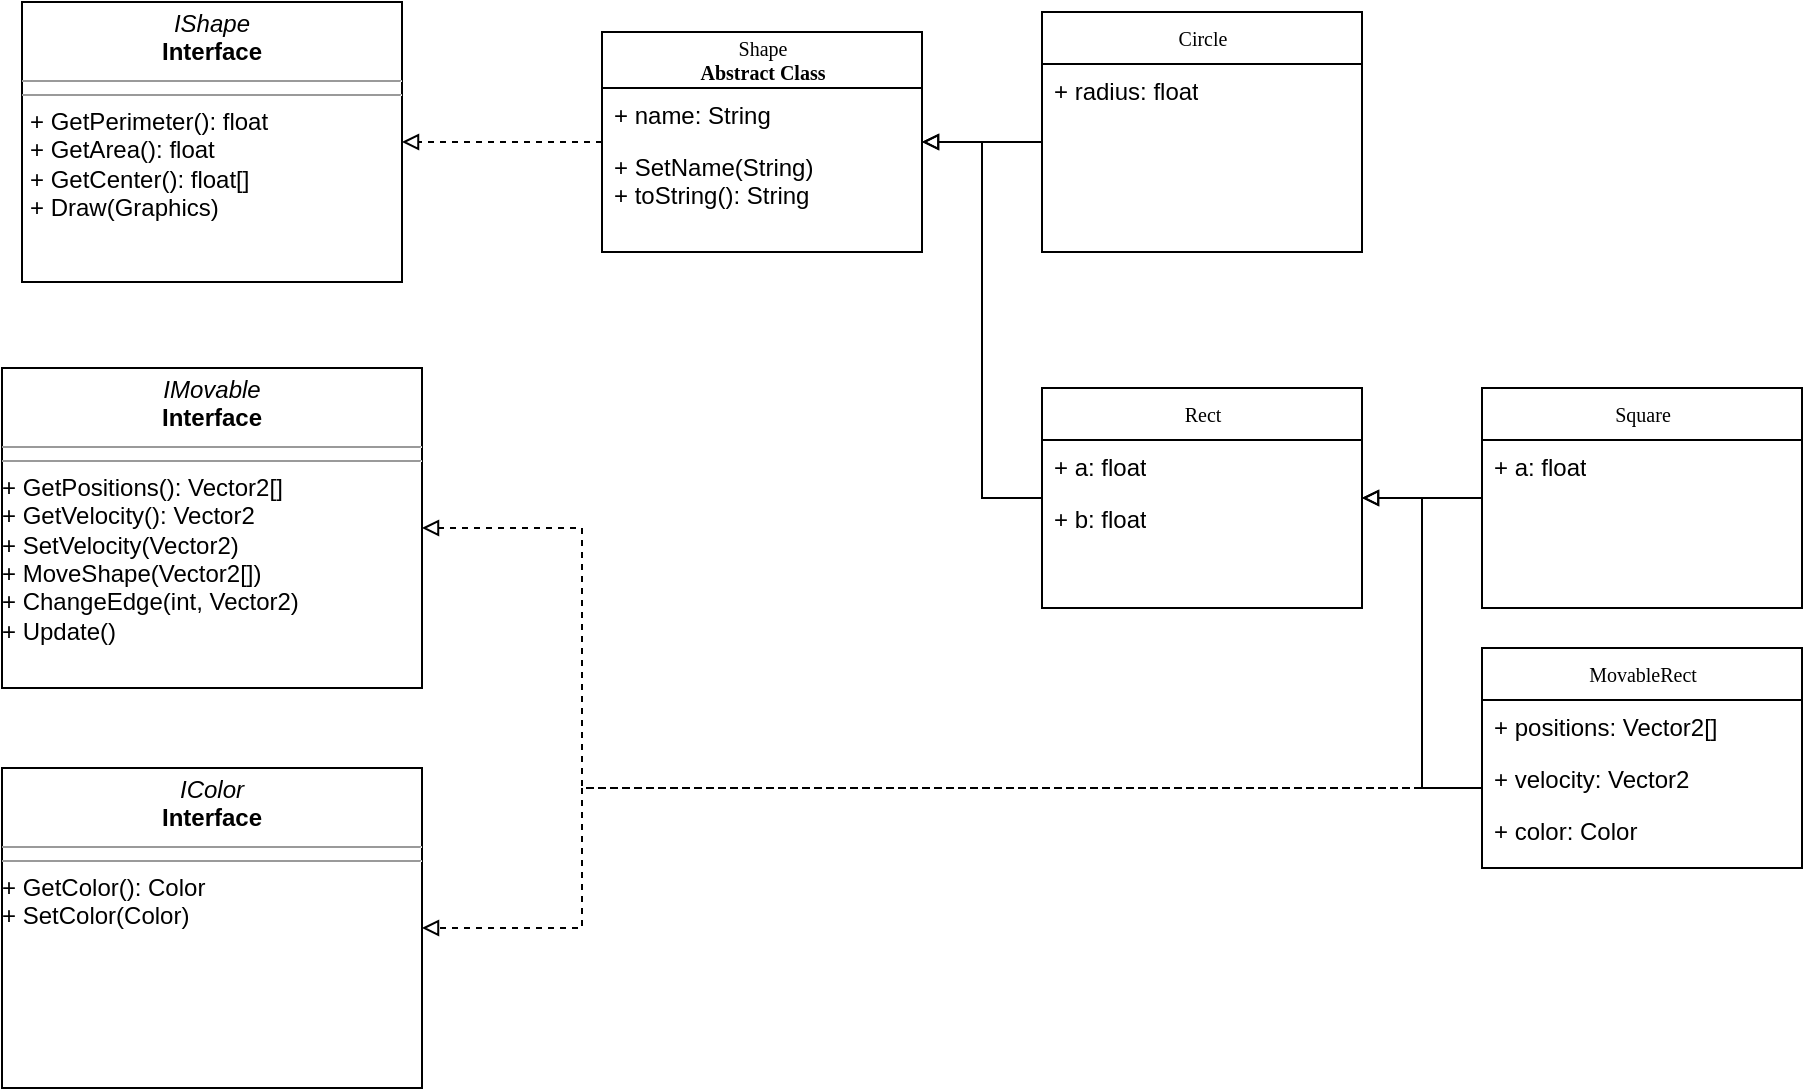 <mxfile version="13.7.3" type="github">
  <diagram name="Page-1" id="c4acf3e9-155e-7222-9cf6-157b1a14988f">
    <mxGraphModel dx="1038" dy="547" grid="1" gridSize="10" guides="1" tooltips="1" connect="1" arrows="1" fold="1" page="1" pageScale="1" pageWidth="850" pageHeight="1100" background="#ffffff" math="0" shadow="0">
      <root>
        <mxCell id="0" />
        <mxCell id="1" parent="0" />
        <mxCell id="5d2195bd80daf111-18" value="&lt;p style=&quot;margin: 0px ; margin-top: 4px ; text-align: center&quot;&gt;&lt;i&gt;IShape&lt;/i&gt;&lt;br&gt;&lt;b&gt;Interface&lt;/b&gt;&lt;/p&gt;&lt;hr size=&quot;1&quot;&gt;&lt;hr size=&quot;1&quot;&gt;&lt;p style=&quot;margin: 0px ; margin-left: 4px&quot;&gt;+ GetPerimeter(): float&lt;br&gt;+ GetArea(): float&lt;br&gt;&lt;/p&gt;&lt;p style=&quot;margin: 0px ; margin-left: 4px&quot;&gt;+ GetCenter(): float[]&lt;/p&gt;&lt;p style=&quot;margin: 0px ; margin-left: 4px&quot;&gt;+ Draw(Graphics)&lt;br&gt;&lt;/p&gt;" style="verticalAlign=top;align=left;overflow=fill;fontSize=12;fontFamily=Helvetica;html=1;rounded=0;shadow=0;comic=0;labelBackgroundColor=none;strokeWidth=1" parent="1" vertex="1">
          <mxGeometry x="60" y="87" width="190" height="140" as="geometry" />
        </mxCell>
        <mxCell id="5d2195bd80daf111-19" value="&lt;p style=&quot;margin: 0px ; margin-top: 4px ; text-align: center&quot;&gt;&lt;i&gt;IMovable&lt;/i&gt;&lt;br&gt;&lt;b&gt;Interface&lt;/b&gt;&lt;/p&gt;&lt;hr size=&quot;1&quot;&gt;&lt;hr size=&quot;1&quot;&gt;+ GetPositions(): Vector2[]&lt;br&gt;+ GetVelocity(): Vector2&lt;br&gt;+ SetVelocity(Vector2)&lt;br&gt;+ MoveShape(Vector2[])&lt;br&gt;+ ChangeEdge(int, Vector2)&lt;br&gt;+ Update()" style="verticalAlign=top;align=left;overflow=fill;fontSize=12;fontFamily=Helvetica;html=1;rounded=0;shadow=0;comic=0;labelBackgroundColor=none;strokeWidth=1" parent="1" vertex="1">
          <mxGeometry x="50" y="270" width="210" height="160" as="geometry" />
        </mxCell>
        <mxCell id="UDeD4LhKTmq9PRrlxiK--2" value="" style="endArrow=block;html=1;entryX=1;entryY=0.5;entryDx=0;entryDy=0;exitX=0;exitY=0.5;exitDx=0;exitDy=0;endFill=0;" parent="1" source="17acba5748e5396b-30" edge="1" target="17acba5748e5396b-20">
          <mxGeometry width="50" height="50" relative="1" as="geometry">
            <mxPoint x="790" y="343" as="sourcePoint" />
            <mxPoint x="680" y="308" as="targetPoint" />
          </mxGeometry>
        </mxCell>
        <mxCell id="F6bOe8wZhMvPrzBqTqMu-5" value="" style="endArrow=block;html=1;exitX=0;exitY=0.5;exitDx=0;exitDy=0;entryX=1;entryY=0.5;entryDx=0;entryDy=0;dashed=1;endFill=0;" edge="1" parent="1" source="F6bOe8wZhMvPrzBqTqMu-1" target="5d2195bd80daf111-18">
          <mxGeometry width="50" height="50" relative="1" as="geometry">
            <mxPoint x="450" y="260" as="sourcePoint" />
            <mxPoint x="400" y="310" as="targetPoint" />
          </mxGeometry>
        </mxCell>
        <mxCell id="F6bOe8wZhMvPrzBqTqMu-1" value="&lt;div&gt;Shape&lt;/div&gt;&lt;div&gt;&lt;b&gt;Abstract Class&lt;/b&gt;&lt;/div&gt;" style="swimlane;html=1;fontStyle=0;childLayout=stackLayout;horizontal=1;startSize=28;fillColor=none;horizontalStack=0;resizeParent=1;resizeLast=0;collapsible=1;marginBottom=0;swimlaneFillColor=#ffffff;rounded=0;shadow=0;comic=0;labelBackgroundColor=none;strokeWidth=1;fontFamily=Verdana;fontSize=10;align=center;" vertex="1" parent="1">
          <mxGeometry x="350" y="102" width="160" height="110" as="geometry">
            <mxRectangle x="350" y="102" width="120" height="30" as="alternateBounds" />
          </mxGeometry>
        </mxCell>
        <mxCell id="F6bOe8wZhMvPrzBqTqMu-6" value="+ name: String" style="text;html=1;strokeColor=none;fillColor=none;align=left;verticalAlign=top;spacingLeft=4;spacingRight=4;whiteSpace=wrap;overflow=hidden;rotatable=0;points=[[0,0.5],[1,0.5]];portConstraint=eastwest;" vertex="1" parent="F6bOe8wZhMvPrzBqTqMu-1">
          <mxGeometry y="28" width="160" height="26" as="geometry" />
        </mxCell>
        <mxCell id="F6bOe8wZhMvPrzBqTqMu-8" value="&lt;div&gt;+ SetName(String)&lt;br&gt;&lt;/div&gt;&lt;div&gt;+ toString(): String&lt;br&gt;&lt;/div&gt;" style="text;html=1;strokeColor=none;fillColor=none;align=left;verticalAlign=top;spacingLeft=4;spacingRight=4;whiteSpace=wrap;overflow=hidden;rotatable=0;points=[[0,0.5],[1,0.5]];portConstraint=eastwest;" vertex="1" parent="F6bOe8wZhMvPrzBqTqMu-1">
          <mxGeometry y="54" width="160" height="46" as="geometry" />
        </mxCell>
        <mxCell id="F6bOe8wZhMvPrzBqTqMu-9" value="" style="endArrow=block;html=1;exitX=0;exitY=0.5;exitDx=0;exitDy=0;entryX=1;entryY=0.5;entryDx=0;entryDy=0;endFill=0;rounded=0;" edge="1" parent="1" source="17acba5748e5396b-20" target="F6bOe8wZhMvPrzBqTqMu-1">
          <mxGeometry width="50" height="50" relative="1" as="geometry">
            <mxPoint x="550" y="157" as="sourcePoint" />
            <mxPoint x="400" y="260" as="targetPoint" />
            <Array as="points">
              <mxPoint x="540" y="335" />
              <mxPoint x="540" y="157" />
            </Array>
          </mxGeometry>
        </mxCell>
        <mxCell id="F6bOe8wZhMvPrzBqTqMu-11" value="" style="endArrow=block;html=1;entryX=1;entryY=0.5;entryDx=0;entryDy=0;exitX=1;exitY=0.5;exitDx=0;exitDy=0;rounded=0;endFill=0;" edge="1" parent="1" target="F6bOe8wZhMvPrzBqTqMu-1">
          <mxGeometry width="50" height="50" relative="1" as="geometry">
            <mxPoint x="570" y="157" as="sourcePoint" />
            <mxPoint x="530" y="230" as="targetPoint" />
            <Array as="points" />
          </mxGeometry>
        </mxCell>
        <mxCell id="5d2195bd80daf111-5" value="Circle" style="swimlane;html=1;fontStyle=0;childLayout=stackLayout;horizontal=1;startSize=26;fillColor=none;horizontalStack=0;resizeParent=1;resizeLast=0;collapsible=1;marginBottom=0;swimlaneFillColor=#ffffff;rounded=0;shadow=0;comic=0;labelBackgroundColor=none;strokeWidth=1;fontFamily=Verdana;fontSize=10;align=center;" parent="1" vertex="1">
          <mxGeometry x="570" y="92" width="160" height="120" as="geometry" />
        </mxCell>
        <mxCell id="5d2195bd80daf111-6" value="+ radius: float" style="text;html=1;strokeColor=none;fillColor=none;align=left;verticalAlign=top;spacingLeft=4;spacingRight=4;whiteSpace=wrap;overflow=hidden;rotatable=0;points=[[0,0.5],[1,0.5]];portConstraint=eastwest;" parent="5d2195bd80daf111-5" vertex="1">
          <mxGeometry y="26" width="160" height="26" as="geometry" />
        </mxCell>
        <mxCell id="17acba5748e5396b-20" value="Rect" style="swimlane;html=1;fontStyle=0;childLayout=stackLayout;horizontal=1;startSize=26;fillColor=none;horizontalStack=0;resizeParent=1;resizeLast=0;collapsible=1;marginBottom=0;swimlaneFillColor=#ffffff;rounded=0;shadow=0;comic=0;labelBackgroundColor=none;strokeWidth=1;fontFamily=Verdana;fontSize=10;align=center;" parent="1" vertex="1">
          <mxGeometry x="570" y="280" width="160" height="110" as="geometry">
            <mxRectangle x="570" y="102" width="60" height="26" as="alternateBounds" />
          </mxGeometry>
        </mxCell>
        <mxCell id="17acba5748e5396b-21" value="+ a: float" style="text;html=1;strokeColor=none;fillColor=none;align=left;verticalAlign=top;spacingLeft=4;spacingRight=4;whiteSpace=wrap;overflow=hidden;rotatable=0;points=[[0,0.5],[1,0.5]];portConstraint=eastwest;" parent="17acba5748e5396b-20" vertex="1">
          <mxGeometry y="26" width="160" height="26" as="geometry" />
        </mxCell>
        <mxCell id="17acba5748e5396b-24" value="+ b: float" style="text;html=1;strokeColor=none;fillColor=none;align=left;verticalAlign=top;spacingLeft=4;spacingRight=4;whiteSpace=wrap;overflow=hidden;rotatable=0;points=[[0,0.5],[1,0.5]];portConstraint=eastwest;" parent="17acba5748e5396b-20" vertex="1">
          <mxGeometry y="52" width="160" height="26" as="geometry" />
        </mxCell>
        <mxCell id="17acba5748e5396b-30" value="Square" style="swimlane;html=1;fontStyle=0;childLayout=stackLayout;horizontal=1;startSize=26;fillColor=none;horizontalStack=0;resizeParent=1;resizeLast=0;collapsible=1;marginBottom=0;swimlaneFillColor=#ffffff;rounded=0;shadow=0;comic=0;labelBackgroundColor=none;strokeWidth=1;fontFamily=Verdana;fontSize=10;align=center;" parent="1" vertex="1">
          <mxGeometry x="790" y="280" width="160" height="110" as="geometry">
            <mxRectangle x="790" y="102" width="70" height="26" as="alternateBounds" />
          </mxGeometry>
        </mxCell>
        <mxCell id="17acba5748e5396b-31" value="+ a: float" style="text;html=1;strokeColor=none;fillColor=none;align=left;verticalAlign=top;spacingLeft=4;spacingRight=4;whiteSpace=wrap;overflow=hidden;rotatable=0;points=[[0,0.5],[1,0.5]];portConstraint=eastwest;" parent="17acba5748e5396b-30" vertex="1">
          <mxGeometry y="26" width="160" height="26" as="geometry" />
        </mxCell>
        <mxCell id="F6bOe8wZhMvPrzBqTqMu-17" value="MovableRect" style="swimlane;html=1;fontStyle=0;childLayout=stackLayout;horizontal=1;startSize=26;fillColor=none;horizontalStack=0;resizeParent=1;resizeLast=0;collapsible=1;marginBottom=0;swimlaneFillColor=#ffffff;rounded=0;shadow=0;comic=0;labelBackgroundColor=none;strokeWidth=1;fontFamily=Verdana;fontSize=10;align=center;" vertex="1" parent="1">
          <mxGeometry x="790" y="410" width="160" height="110" as="geometry">
            <mxRectangle x="790" y="410" width="70" height="26" as="alternateBounds" />
          </mxGeometry>
        </mxCell>
        <mxCell id="F6bOe8wZhMvPrzBqTqMu-18" value="+ positions: Vector2[]" style="text;html=1;strokeColor=none;fillColor=none;align=left;verticalAlign=top;spacingLeft=4;spacingRight=4;whiteSpace=wrap;overflow=hidden;rotatable=0;points=[[0,0.5],[1,0.5]];portConstraint=eastwest;" vertex="1" parent="F6bOe8wZhMvPrzBqTqMu-17">
          <mxGeometry y="26" width="160" height="26" as="geometry" />
        </mxCell>
        <mxCell id="F6bOe8wZhMvPrzBqTqMu-20" value="+ velocity: Vector2" style="text;html=1;strokeColor=none;fillColor=none;align=left;verticalAlign=top;spacingLeft=4;spacingRight=4;whiteSpace=wrap;overflow=hidden;rotatable=0;points=[[0,0.5],[1,0.5]];portConstraint=eastwest;" vertex="1" parent="F6bOe8wZhMvPrzBqTqMu-17">
          <mxGeometry y="52" width="160" height="26" as="geometry" />
        </mxCell>
        <mxCell id="F6bOe8wZhMvPrzBqTqMu-25" value="+ color: Color" style="text;html=1;strokeColor=none;fillColor=none;align=left;verticalAlign=top;spacingLeft=4;spacingRight=4;whiteSpace=wrap;overflow=hidden;rotatable=0;points=[[0,0.5],[1,0.5]];portConstraint=eastwest;" vertex="1" parent="F6bOe8wZhMvPrzBqTqMu-17">
          <mxGeometry y="78" width="160" height="26" as="geometry" />
        </mxCell>
        <mxCell id="F6bOe8wZhMvPrzBqTqMu-24" style="edgeStyle=orthogonalEdgeStyle;rounded=0;orthogonalLoop=1;jettySize=auto;html=1;dashed=1;endArrow=block;endFill=0;" edge="1" parent="1" target="F6bOe8wZhMvPrzBqTqMu-21">
          <mxGeometry relative="1" as="geometry">
            <mxPoint x="790" y="480" as="sourcePoint" />
            <Array as="points">
              <mxPoint x="340" y="480" />
              <mxPoint x="340" y="550" />
            </Array>
          </mxGeometry>
        </mxCell>
        <mxCell id="F6bOe8wZhMvPrzBqTqMu-21" value="&lt;p style=&quot;margin: 0px ; margin-top: 4px ; text-align: center&quot;&gt;&lt;i&gt;IColor&lt;/i&gt;&lt;br&gt;&lt;b&gt;Interface&lt;/b&gt;&lt;/p&gt;&lt;hr size=&quot;1&quot;&gt;&lt;hr size=&quot;1&quot;&gt;+ GetColor(): Color&lt;br&gt;+ SetColor(Color)" style="verticalAlign=top;align=left;overflow=fill;fontSize=12;fontFamily=Helvetica;html=1;rounded=0;shadow=0;comic=0;labelBackgroundColor=none;strokeWidth=1" vertex="1" parent="1">
          <mxGeometry x="50" y="470" width="210" height="160" as="geometry" />
        </mxCell>
        <mxCell id="F6bOe8wZhMvPrzBqTqMu-19" style="edgeStyle=orthogonalEdgeStyle;rounded=0;orthogonalLoop=1;jettySize=auto;html=1;endArrow=block;endFill=0;exitX=0;exitY=0.5;exitDx=0;exitDy=0;" edge="1" parent="1" source="F6bOe8wZhMvPrzBqTqMu-20" target="17acba5748e5396b-20">
          <mxGeometry relative="1" as="geometry">
            <Array as="points">
              <mxPoint x="790" y="480" />
              <mxPoint x="760" y="480" />
              <mxPoint x="760" y="335" />
            </Array>
          </mxGeometry>
        </mxCell>
        <mxCell id="F6bOe8wZhMvPrzBqTqMu-16" style="edgeStyle=orthogonalEdgeStyle;rounded=0;orthogonalLoop=1;jettySize=auto;html=1;endArrow=block;endFill=0;dashed=1;exitX=0;exitY=0.5;exitDx=0;exitDy=0;" edge="1" parent="1" source="F6bOe8wZhMvPrzBqTqMu-20" target="5d2195bd80daf111-19">
          <mxGeometry relative="1" as="geometry">
            <mxPoint x="700" y="493" as="sourcePoint" />
            <Array as="points">
              <mxPoint x="790" y="480" />
              <mxPoint x="340" y="480" />
              <mxPoint x="340" y="350" />
            </Array>
          </mxGeometry>
        </mxCell>
      </root>
    </mxGraphModel>
  </diagram>
</mxfile>
